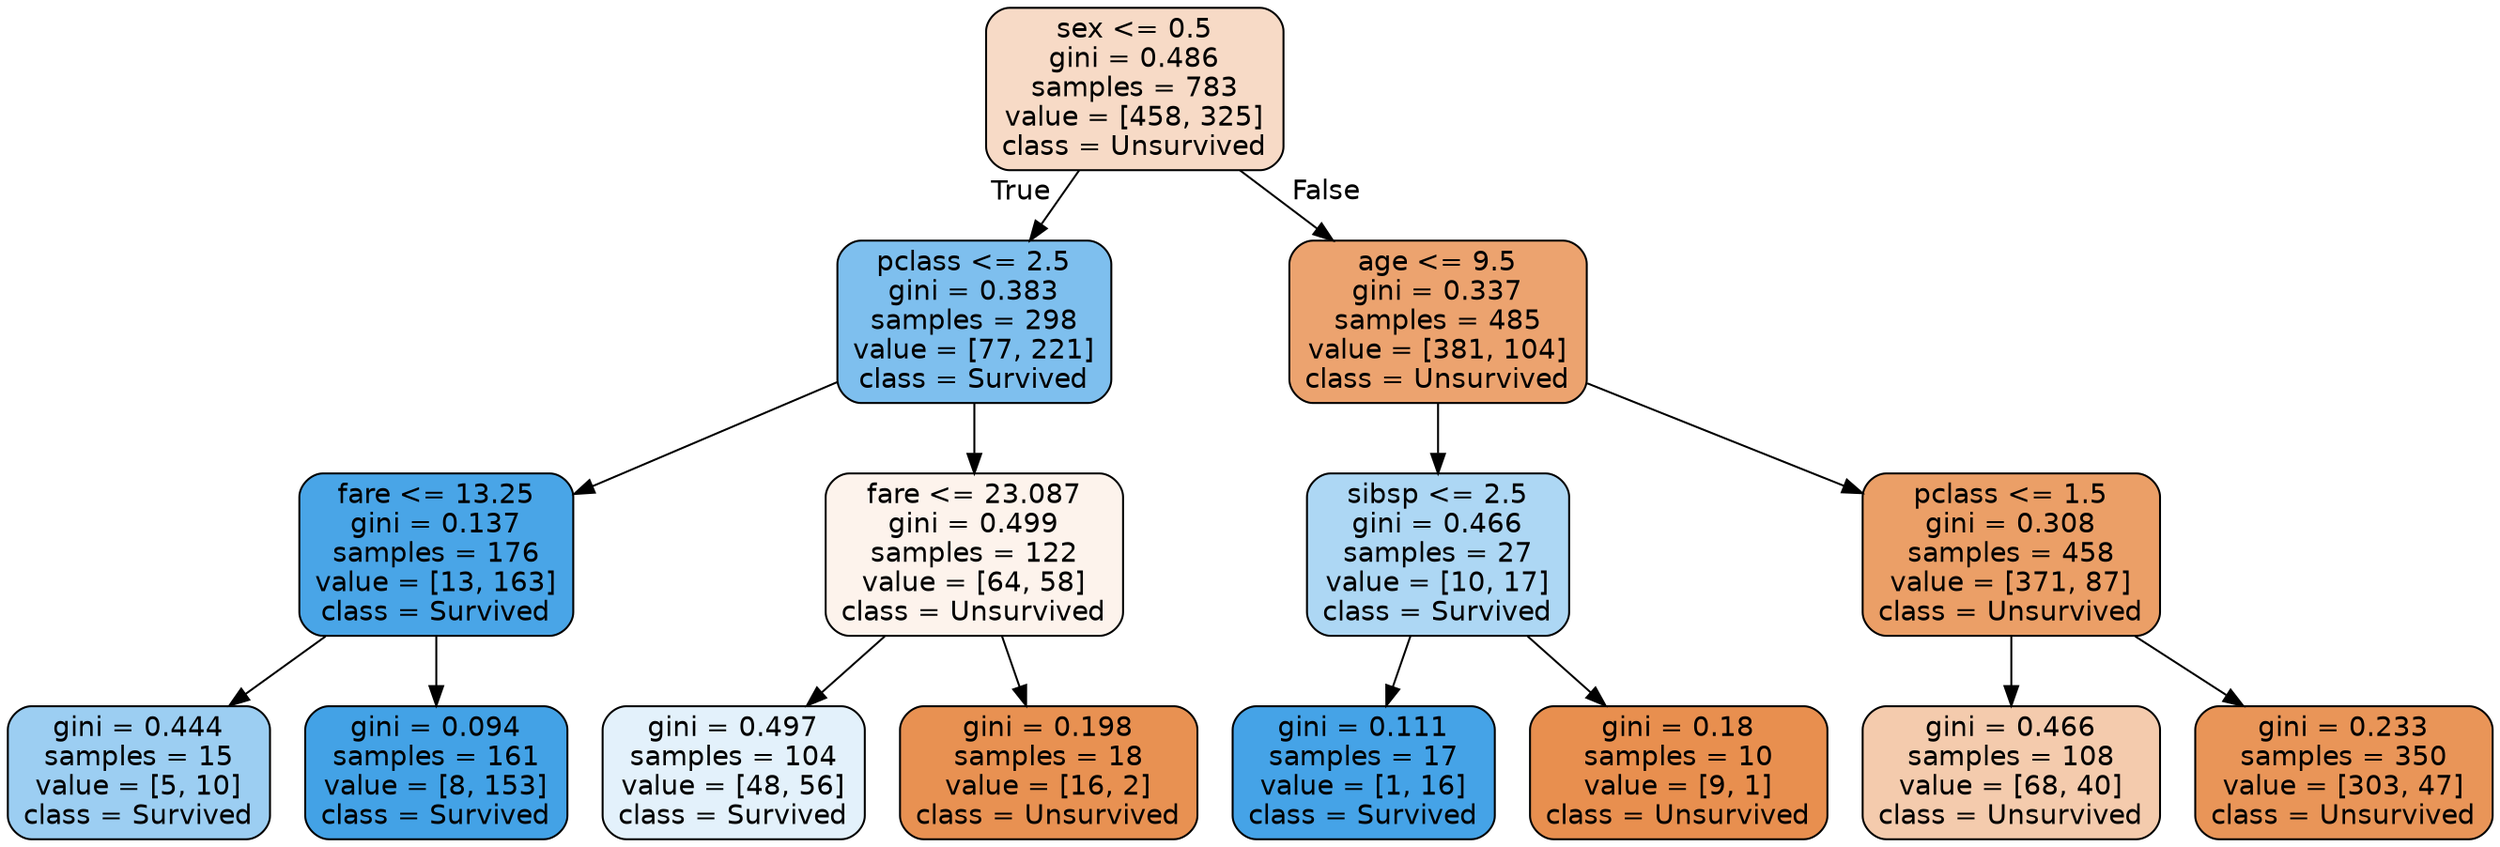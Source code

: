 digraph Tree {
node [shape=box, style="filled, rounded", color="black", fontname=helvetica] ;
edge [fontname=helvetica] ;
0 [label="sex <= 0.5\ngini = 0.486\nsamples = 783\nvalue = [458, 325]\nclass = Unsurvived", fillcolor="#f7dac6"] ;
1 [label="pclass <= 2.5\ngini = 0.383\nsamples = 298\nvalue = [77, 221]\nclass = Survived", fillcolor="#7ebfee"] ;
0 -> 1 [labeldistance=2.5, labelangle=45, headlabel="True"] ;
2 [label="fare <= 13.25\ngini = 0.137\nsamples = 176\nvalue = [13, 163]\nclass = Survived", fillcolor="#49a5e7"] ;
1 -> 2 ;
3 [label="gini = 0.444\nsamples = 15\nvalue = [5, 10]\nclass = Survived", fillcolor="#9ccef2"] ;
2 -> 3 ;
4 [label="gini = 0.094\nsamples = 161\nvalue = [8, 153]\nclass = Survived", fillcolor="#43a2e6"] ;
2 -> 4 ;
5 [label="fare <= 23.087\ngini = 0.499\nsamples = 122\nvalue = [64, 58]\nclass = Unsurvived", fillcolor="#fdf3ec"] ;
1 -> 5 ;
6 [label="gini = 0.497\nsamples = 104\nvalue = [48, 56]\nclass = Survived", fillcolor="#e3f1fb"] ;
5 -> 6 ;
7 [label="gini = 0.198\nsamples = 18\nvalue = [16, 2]\nclass = Unsurvived", fillcolor="#e89152"] ;
5 -> 7 ;
8 [label="age <= 9.5\ngini = 0.337\nsamples = 485\nvalue = [381, 104]\nclass = Unsurvived", fillcolor="#eca36f"] ;
0 -> 8 [labeldistance=2.5, labelangle=-45, headlabel="False"] ;
9 [label="sibsp <= 2.5\ngini = 0.466\nsamples = 27\nvalue = [10, 17]\nclass = Survived", fillcolor="#add7f4"] ;
8 -> 9 ;
10 [label="gini = 0.111\nsamples = 17\nvalue = [1, 16]\nclass = Survived", fillcolor="#45a3e7"] ;
9 -> 10 ;
11 [label="gini = 0.18\nsamples = 10\nvalue = [9, 1]\nclass = Unsurvived", fillcolor="#e88f4f"] ;
9 -> 11 ;
12 [label="pclass <= 1.5\ngini = 0.308\nsamples = 458\nvalue = [371, 87]\nclass = Unsurvived", fillcolor="#eb9f67"] ;
8 -> 12 ;
13 [label="gini = 0.466\nsamples = 108\nvalue = [68, 40]\nclass = Unsurvived", fillcolor="#f4cbad"] ;
12 -> 13 ;
14 [label="gini = 0.233\nsamples = 350\nvalue = [303, 47]\nclass = Unsurvived", fillcolor="#e99558"] ;
12 -> 14 ;
}